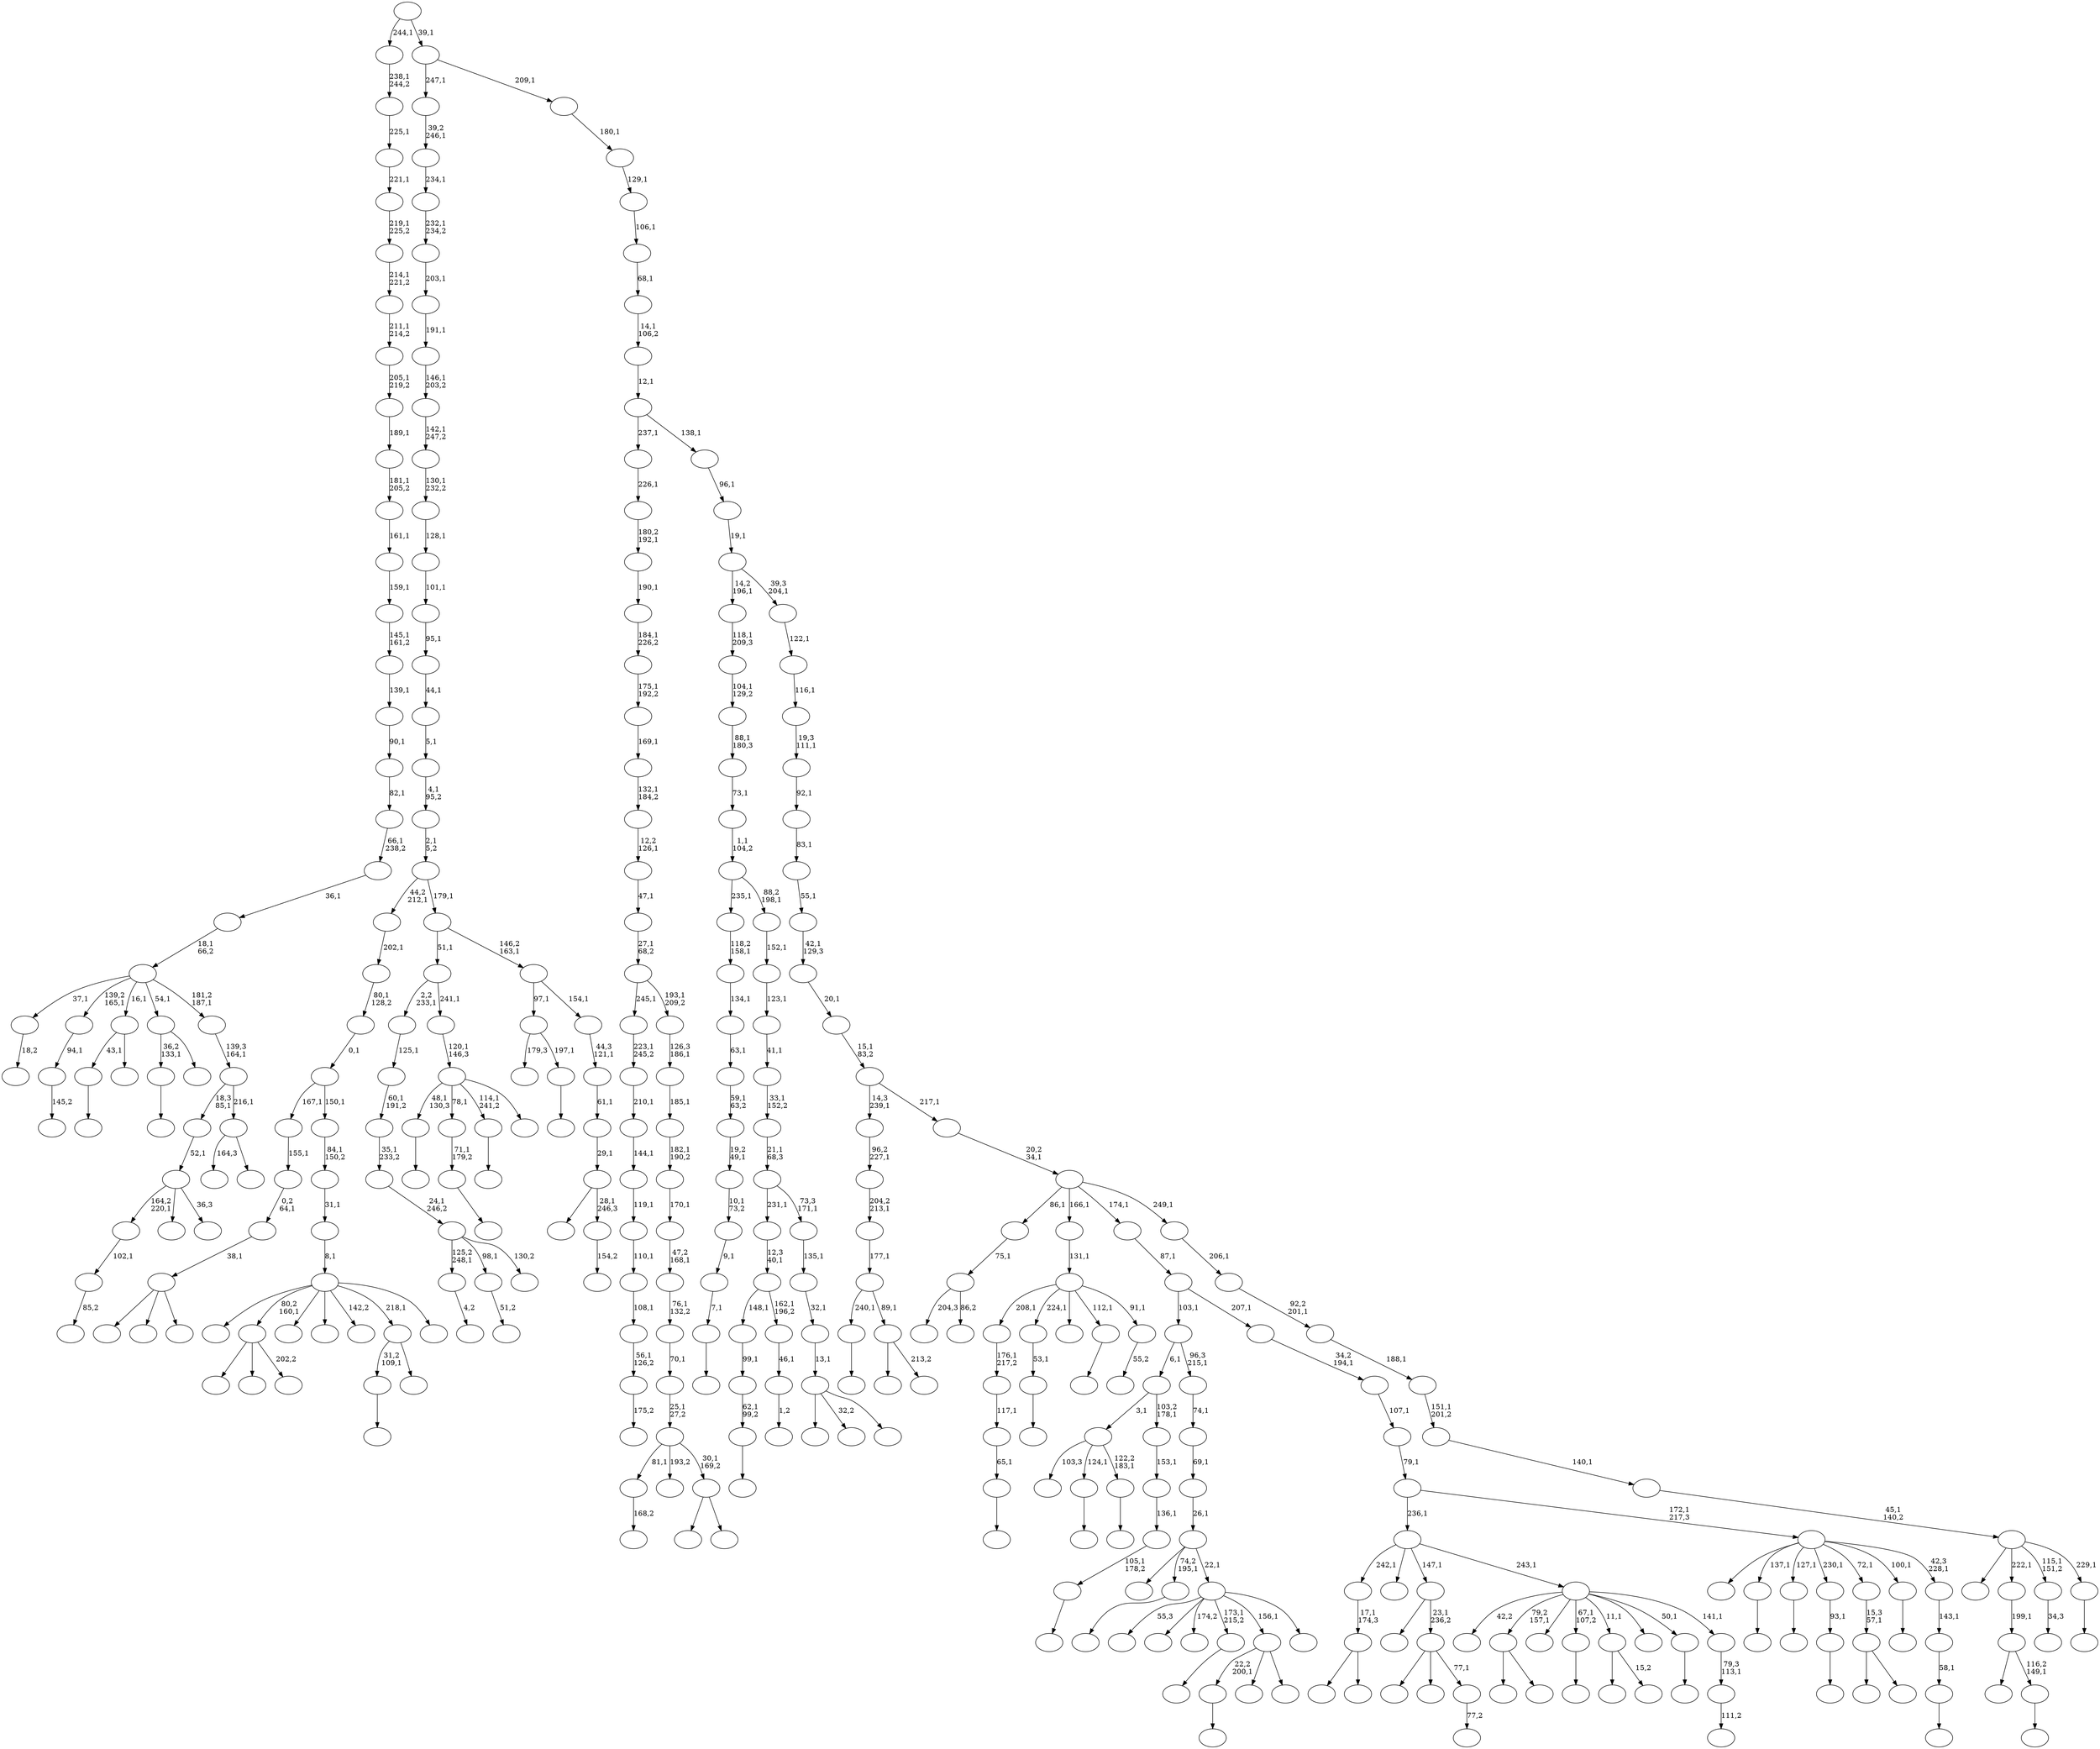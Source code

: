 digraph T {
	350 [label=""]
	349 [label=""]
	348 [label=""]
	347 [label=""]
	346 [label=""]
	345 [label=""]
	344 [label=""]
	343 [label=""]
	342 [label=""]
	341 [label=""]
	340 [label=""]
	339 [label=""]
	338 [label=""]
	337 [label=""]
	336 [label=""]
	335 [label=""]
	334 [label=""]
	333 [label=""]
	332 [label=""]
	331 [label=""]
	330 [label=""]
	329 [label=""]
	328 [label=""]
	327 [label=""]
	326 [label=""]
	325 [label=""]
	324 [label=""]
	323 [label=""]
	322 [label=""]
	321 [label=""]
	320 [label=""]
	319 [label=""]
	318 [label=""]
	317 [label=""]
	316 [label=""]
	315 [label=""]
	314 [label=""]
	313 [label=""]
	312 [label=""]
	311 [label=""]
	310 [label=""]
	309 [label=""]
	308 [label=""]
	307 [label=""]
	306 [label=""]
	305 [label=""]
	304 [label=""]
	303 [label=""]
	302 [label=""]
	301 [label=""]
	300 [label=""]
	299 [label=""]
	298 [label=""]
	297 [label=""]
	296 [label=""]
	295 [label=""]
	294 [label=""]
	293 [label=""]
	292 [label=""]
	291 [label=""]
	290 [label=""]
	289 [label=""]
	288 [label=""]
	287 [label=""]
	286 [label=""]
	285 [label=""]
	284 [label=""]
	283 [label=""]
	282 [label=""]
	281 [label=""]
	280 [label=""]
	279 [label=""]
	278 [label=""]
	277 [label=""]
	276 [label=""]
	275 [label=""]
	274 [label=""]
	273 [label=""]
	272 [label=""]
	271 [label=""]
	270 [label=""]
	269 [label=""]
	268 [label=""]
	267 [label=""]
	266 [label=""]
	265 [label=""]
	264 [label=""]
	263 [label=""]
	262 [label=""]
	261 [label=""]
	260 [label=""]
	259 [label=""]
	258 [label=""]
	257 [label=""]
	256 [label=""]
	255 [label=""]
	254 [label=""]
	253 [label=""]
	252 [label=""]
	251 [label=""]
	250 [label=""]
	249 [label=""]
	248 [label=""]
	247 [label=""]
	246 [label=""]
	245 [label=""]
	244 [label=""]
	243 [label=""]
	242 [label=""]
	241 [label=""]
	240 [label=""]
	239 [label=""]
	238 [label=""]
	237 [label=""]
	236 [label=""]
	235 [label=""]
	234 [label=""]
	233 [label=""]
	232 [label=""]
	231 [label=""]
	230 [label=""]
	229 [label=""]
	228 [label=""]
	227 [label=""]
	226 [label=""]
	225 [label=""]
	224 [label=""]
	223 [label=""]
	222 [label=""]
	221 [label=""]
	220 [label=""]
	219 [label=""]
	218 [label=""]
	217 [label=""]
	216 [label=""]
	215 [label=""]
	214 [label=""]
	213 [label=""]
	212 [label=""]
	211 [label=""]
	210 [label=""]
	209 [label=""]
	208 [label=""]
	207 [label=""]
	206 [label=""]
	205 [label=""]
	204 [label=""]
	203 [label=""]
	202 [label=""]
	201 [label=""]
	200 [label=""]
	199 [label=""]
	198 [label=""]
	197 [label=""]
	196 [label=""]
	195 [label=""]
	194 [label=""]
	193 [label=""]
	192 [label=""]
	191 [label=""]
	190 [label=""]
	189 [label=""]
	188 [label=""]
	187 [label=""]
	186 [label=""]
	185 [label=""]
	184 [label=""]
	183 [label=""]
	182 [label=""]
	181 [label=""]
	180 [label=""]
	179 [label=""]
	178 [label=""]
	177 [label=""]
	176 [label=""]
	175 [label=""]
	174 [label=""]
	173 [label=""]
	172 [label=""]
	171 [label=""]
	170 [label=""]
	169 [label=""]
	168 [label=""]
	167 [label=""]
	166 [label=""]
	165 [label=""]
	164 [label=""]
	163 [label=""]
	162 [label=""]
	161 [label=""]
	160 [label=""]
	159 [label=""]
	158 [label=""]
	157 [label=""]
	156 [label=""]
	155 [label=""]
	154 [label=""]
	153 [label=""]
	152 [label=""]
	151 [label=""]
	150 [label=""]
	149 [label=""]
	148 [label=""]
	147 [label=""]
	146 [label=""]
	145 [label=""]
	144 [label=""]
	143 [label=""]
	142 [label=""]
	141 [label=""]
	140 [label=""]
	139 [label=""]
	138 [label=""]
	137 [label=""]
	136 [label=""]
	135 [label=""]
	134 [label=""]
	133 [label=""]
	132 [label=""]
	131 [label=""]
	130 [label=""]
	129 [label=""]
	128 [label=""]
	127 [label=""]
	126 [label=""]
	125 [label=""]
	124 [label=""]
	123 [label=""]
	122 [label=""]
	121 [label=""]
	120 [label=""]
	119 [label=""]
	118 [label=""]
	117 [label=""]
	116 [label=""]
	115 [label=""]
	114 [label=""]
	113 [label=""]
	112 [label=""]
	111 [label=""]
	110 [label=""]
	109 [label=""]
	108 [label=""]
	107 [label=""]
	106 [label=""]
	105 [label=""]
	104 [label=""]
	103 [label=""]
	102 [label=""]
	101 [label=""]
	100 [label=""]
	99 [label=""]
	98 [label=""]
	97 [label=""]
	96 [label=""]
	95 [label=""]
	94 [label=""]
	93 [label=""]
	92 [label=""]
	91 [label=""]
	90 [label=""]
	89 [label=""]
	88 [label=""]
	87 [label=""]
	86 [label=""]
	85 [label=""]
	84 [label=""]
	83 [label=""]
	82 [label=""]
	81 [label=""]
	80 [label=""]
	79 [label=""]
	78 [label=""]
	77 [label=""]
	76 [label=""]
	75 [label=""]
	74 [label=""]
	73 [label=""]
	72 [label=""]
	71 [label=""]
	70 [label=""]
	69 [label=""]
	68 [label=""]
	67 [label=""]
	66 [label=""]
	65 [label=""]
	64 [label=""]
	63 [label=""]
	62 [label=""]
	61 [label=""]
	60 [label=""]
	59 [label=""]
	58 [label=""]
	57 [label=""]
	56 [label=""]
	55 [label=""]
	54 [label=""]
	53 [label=""]
	52 [label=""]
	51 [label=""]
	50 [label=""]
	49 [label=""]
	48 [label=""]
	47 [label=""]
	46 [label=""]
	45 [label=""]
	44 [label=""]
	43 [label=""]
	42 [label=""]
	41 [label=""]
	40 [label=""]
	39 [label=""]
	38 [label=""]
	37 [label=""]
	36 [label=""]
	35 [label=""]
	34 [label=""]
	33 [label=""]
	32 [label=""]
	31 [label=""]
	30 [label=""]
	29 [label=""]
	28 [label=""]
	27 [label=""]
	26 [label=""]
	25 [label=""]
	24 [label=""]
	23 [label=""]
	22 [label=""]
	21 [label=""]
	20 [label=""]
	19 [label=""]
	18 [label=""]
	17 [label=""]
	16 [label=""]
	15 [label=""]
	14 [label=""]
	13 [label=""]
	12 [label=""]
	11 [label=""]
	10 [label=""]
	9 [label=""]
	8 [label=""]
	7 [label=""]
	6 [label=""]
	5 [label=""]
	4 [label=""]
	3 [label=""]
	2 [label=""]
	1 [label=""]
	0 [label=""]
	347 -> 348 [label="85,2"]
	346 -> 347 [label="102,1"]
	342 -> 343 [label=""]
	333 -> 334 [label=""]
	331 -> 332 [label="18,2"]
	329 -> 330 [label=""]
	328 -> 344 [label="103,3"]
	328 -> 333 [label="124,1"]
	328 -> 329 [label="122,2\n183,1"]
	326 -> 327 [label=""]
	321 -> 322 [label="4,2"]
	318 -> 319 [label=""]
	317 -> 318 [label="7,1"]
	316 -> 317 [label="9,1"]
	315 -> 316 [label="10,1\n73,2"]
	314 -> 315 [label="19,2\n49,1"]
	313 -> 314 [label="59,1\n63,2"]
	312 -> 313 [label="63,1"]
	311 -> 312 [label="134,1"]
	310 -> 311 [label="118,2\n158,1"]
	308 -> 309 [label="168,2"]
	303 -> 338 [label=""]
	303 -> 304 [label=""]
	302 -> 303 [label="17,1\n174,3"]
	299 -> 300 [label=""]
	296 -> 297 [label="51,2"]
	294 -> 295 [label=""]
	293 -> 340 [label=""]
	293 -> 294 [label="116,2\n149,1"]
	292 -> 293 [label="199,1"]
	289 -> 325 [label=""]
	289 -> 290 [label=""]
	286 -> 287 [label=""]
	283 -> 284 [label=""]
	280 -> 281 [label=""]
	279 -> 280 [label="65,1"]
	278 -> 279 [label="117,1"]
	277 -> 278 [label="176,1\n217,2"]
	275 -> 276 [label=""]
	272 -> 273 [label=""]
	268 -> 269 [label=""]
	267 -> 268 [label="62,1\n99,2"]
	266 -> 267 [label="99,1"]
	264 -> 265 [label=""]
	263 -> 264 [label="53,1"]
	261 -> 298 [label=""]
	261 -> 291 [label=""]
	261 -> 262 [label="202,2"]
	259 -> 336 [label=""]
	259 -> 260 [label="15,2"]
	257 -> 258 [label=""]
	256 -> 337 [label="179,3"]
	256 -> 257 [label="197,1"]
	253 -> 254 [label="175,2"]
	252 -> 253 [label="56,1\n126,2"]
	251 -> 252 [label="108,1"]
	250 -> 251 [label="110,1"]
	249 -> 250 [label="119,1"]
	248 -> 249 [label="144,1"]
	247 -> 248 [label="210,1"]
	246 -> 247 [label="223,1\n245,2"]
	244 -> 245 [label=""]
	242 -> 243 [label=""]
	241 -> 242 [label="71,1\n179,2"]
	238 -> 239 [label="145,2"]
	237 -> 238 [label="94,1"]
	235 -> 341 [label=""]
	235 -> 271 [label=""]
	235 -> 236 [label=""]
	234 -> 235 [label="38,1"]
	233 -> 234 [label="0,2\n64,1"]
	232 -> 233 [label="155,1"]
	230 -> 346 [label="164,2\n220,1"]
	230 -> 320 [label=""]
	230 -> 231 [label="36,3"]
	229 -> 230 [label="52,1"]
	225 -> 321 [label="125,2\n248,1"]
	225 -> 296 [label="98,1"]
	225 -> 226 [label="130,2"]
	224 -> 225 [label="24,1\n246,2"]
	223 -> 224 [label="35,1\n233,2"]
	222 -> 223 [label="60,1\n191,2"]
	221 -> 222 [label="125,1"]
	218 -> 219 [label=""]
	217 -> 218 [label="105,1\n178,2"]
	216 -> 217 [label="136,1"]
	215 -> 216 [label="153,1"]
	214 -> 328 [label="3,1"]
	214 -> 215 [label="103,2\n178,1"]
	212 -> 213 [label="1,2"]
	211 -> 212 [label="46,1"]
	210 -> 266 [label="148,1"]
	210 -> 211 [label="162,1\n196,2"]
	209 -> 210 [label="12,3\n40,1"]
	206 -> 207 [label="34,3"]
	202 -> 203 [label=""]
	199 -> 200 [label=""]
	197 -> 198 [label=""]
	195 -> 274 [label=""]
	195 -> 196 [label=""]
	194 -> 308 [label="81,1"]
	194 -> 306 [label="193,2"]
	194 -> 195 [label="30,1\n169,2"]
	193 -> 194 [label="25,1\n27,2"]
	192 -> 193 [label="70,1"]
	191 -> 192 [label="76,1\n132,2"]
	190 -> 191 [label="47,2\n168,1"]
	189 -> 190 [label="170,1"]
	188 -> 189 [label="182,1\n190,2"]
	187 -> 188 [label="185,1"]
	186 -> 187 [label="126,3\n186,1"]
	185 -> 246 [label="245,1"]
	185 -> 186 [label="193,1\n209,2"]
	184 -> 185 [label="27,1\n68,2"]
	183 -> 184 [label="47,1"]
	182 -> 183 [label="12,2\n126,1"]
	181 -> 182 [label="132,1\n184,2"]
	180 -> 181 [label="169,1"]
	179 -> 180 [label="175,1\n192,2"]
	178 -> 179 [label="184,1\n226,2"]
	177 -> 178 [label="190,1"]
	176 -> 177 [label="180,2\n192,1"]
	175 -> 176 [label="226,1"]
	172 -> 173 [label=""]
	170 -> 171 [label=""]
	168 -> 286 [label="43,1"]
	168 -> 169 [label=""]
	166 -> 244 [label="48,1\n130,3"]
	166 -> 241 [label="78,1"]
	166 -> 199 [label="114,1\n241,2"]
	166 -> 167 [label=""]
	165 -> 166 [label="120,1\n146,3"]
	164 -> 221 [label="2,2\n233,1"]
	164 -> 165 [label="241,1"]
	162 -> 163 [label=""]
	161 -> 162 [label="93,1"]
	157 -> 174 [label="204,3"]
	157 -> 158 [label="86,2"]
	156 -> 157 [label="75,1"]
	154 -> 283 [label="31,2\n109,1"]
	154 -> 155 [label=""]
	152 -> 305 [label=""]
	152 -> 153 [label="213,2"]
	151 -> 170 [label="240,1"]
	151 -> 152 [label="89,1"]
	150 -> 151 [label="177,1"]
	149 -> 150 [label="204,2\n213,1"]
	148 -> 149 [label="96,2\n227,1"]
	146 -> 324 [label=""]
	146 -> 261 [label="80,2\n160,1"]
	146 -> 228 [label=""]
	146 -> 220 [label=""]
	146 -> 160 [label="142,2"]
	146 -> 154 [label="218,1"]
	146 -> 147 [label=""]
	145 -> 146 [label="8,1"]
	144 -> 145 [label="31,1"]
	143 -> 144 [label="84,1\n150,2"]
	142 -> 232 [label="167,1"]
	142 -> 143 [label="150,1"]
	141 -> 142 [label="0,1"]
	140 -> 141 [label="80,1\n128,2"]
	139 -> 140 [label="202,1"]
	137 -> 138 [label="77,2"]
	136 -> 345 [label=""]
	136 -> 205 [label=""]
	136 -> 137 [label="77,1"]
	135 -> 159 [label=""]
	135 -> 136 [label="23,1\n236,2"]
	133 -> 342 [label="22,2\n200,1"]
	133 -> 208 [label=""]
	133 -> 134 [label=""]
	131 -> 132 [label="55,2"]
	130 -> 277 [label="208,1"]
	130 -> 263 [label="224,1"]
	130 -> 227 [label=""]
	130 -> 202 [label="112,1"]
	130 -> 131 [label="91,1"]
	129 -> 130 [label="131,1"]
	127 -> 350 [label="55,3"]
	127 -> 335 [label=""]
	127 -> 323 [label="174,2"]
	127 -> 172 [label="173,1\n215,2"]
	127 -> 133 [label="156,1"]
	127 -> 128 [label=""]
	126 -> 255 [label=""]
	126 -> 197 [label="74,2\n195,1"]
	126 -> 127 [label="22,1"]
	125 -> 126 [label="26,1"]
	124 -> 125 [label="69,1"]
	123 -> 124 [label="74,1"]
	122 -> 214 [label="6,1"]
	122 -> 123 [label="96,3\n215,1"]
	120 -> 121 [label=""]
	118 -> 119 [label="111,2"]
	117 -> 118 [label="79,3\n113,1"]
	116 -> 339 [label="42,2"]
	116 -> 289 [label="79,2\n157,1"]
	116 -> 285 [label=""]
	116 -> 275 [label="67,1\n107,2"]
	116 -> 259 [label="11,1"]
	116 -> 201 [label=""]
	116 -> 120 [label="50,1"]
	116 -> 117 [label="141,1"]
	115 -> 302 [label="242,1"]
	115 -> 270 [label=""]
	115 -> 135 [label="147,1"]
	115 -> 116 [label="243,1"]
	113 -> 204 [label=""]
	113 -> 114 [label=""]
	112 -> 113 [label="15,3\n57,1"]
	110 -> 326 [label="36,2\n133,1"]
	110 -> 111 [label=""]
	108 -> 109 [label=""]
	106 -> 107 [label=""]
	105 -> 106 [label="58,1"]
	104 -> 105 [label="143,1"]
	103 -> 301 [label=""]
	103 -> 299 [label="137,1"]
	103 -> 272 [label="127,1"]
	103 -> 161 [label="230,1"]
	103 -> 112 [label="72,1"]
	103 -> 108 [label="100,1"]
	103 -> 104 [label="42,3\n228,1"]
	102 -> 115 [label="236,1"]
	102 -> 103 [label="172,1\n217,3"]
	101 -> 102 [label="79,1"]
	100 -> 101 [label="107,1"]
	99 -> 100 [label="34,2\n194,1"]
	98 -> 122 [label="103,1"]
	98 -> 99 [label="207,1"]
	97 -> 98 [label="87,1"]
	95 -> 307 [label=""]
	95 -> 282 [label="32,2"]
	95 -> 96 [label=""]
	94 -> 95 [label="13,1"]
	93 -> 94 [label="32,1"]
	92 -> 93 [label="135,1"]
	91 -> 209 [label="231,1"]
	91 -> 92 [label="73,3\n171,1"]
	90 -> 91 [label="21,1\n68,3"]
	89 -> 90 [label="33,1\n152,2"]
	88 -> 89 [label="41,1"]
	87 -> 88 [label="123,1"]
	86 -> 87 [label="152,1"]
	85 -> 310 [label="235,1"]
	85 -> 86 [label="88,2\n198,1"]
	84 -> 85 [label="1,1\n104,2"]
	83 -> 84 [label="73,1"]
	82 -> 83 [label="88,1\n180,3"]
	81 -> 82 [label="104,1\n129,2"]
	80 -> 81 [label="118,1\n209,3"]
	78 -> 240 [label="164,3"]
	78 -> 79 [label=""]
	77 -> 229 [label="18,3\n85,1"]
	77 -> 78 [label="216,1"]
	76 -> 77 [label="139,3\n164,1"]
	75 -> 331 [label="37,1"]
	75 -> 237 [label="139,2\n165,1"]
	75 -> 168 [label="16,1"]
	75 -> 110 [label="54,1"]
	75 -> 76 [label="181,2\n187,1"]
	74 -> 75 [label="18,1\n66,2"]
	73 -> 74 [label="36,1"]
	72 -> 73 [label="66,1\n238,2"]
	71 -> 72 [label="82,1"]
	70 -> 71 [label="90,1"]
	69 -> 70 [label="139,1"]
	68 -> 69 [label="145,1\n161,2"]
	67 -> 68 [label="159,1"]
	66 -> 67 [label="161,1"]
	65 -> 66 [label="181,1\n205,2"]
	64 -> 65 [label="189,1"]
	63 -> 64 [label="205,1\n219,2"]
	62 -> 63 [label="211,1\n214,2"]
	61 -> 62 [label="214,1\n221,2"]
	60 -> 61 [label="219,1\n225,2"]
	59 -> 60 [label="221,1"]
	58 -> 59 [label="225,1"]
	57 -> 58 [label="238,1\n244,2"]
	55 -> 56 [label="154,2"]
	54 -> 288 [label=""]
	54 -> 55 [label="28,1\n246,3"]
	53 -> 54 [label="29,1"]
	52 -> 53 [label="61,1"]
	51 -> 52 [label="44,3\n121,1"]
	50 -> 256 [label="97,1"]
	50 -> 51 [label="154,1"]
	49 -> 164 [label="51,1"]
	49 -> 50 [label="146,2\n163,1"]
	48 -> 139 [label="44,2\n212,1"]
	48 -> 49 [label="179,1"]
	47 -> 48 [label="2,1\n5,2"]
	46 -> 47 [label="4,1\n95,2"]
	45 -> 46 [label="5,1"]
	44 -> 45 [label="44,1"]
	43 -> 44 [label="95,1"]
	42 -> 43 [label="101,1"]
	41 -> 42 [label="128,1"]
	40 -> 41 [label="130,1\n232,2"]
	39 -> 40 [label="142,1\n247,2"]
	38 -> 39 [label="146,1\n203,2"]
	37 -> 38 [label="191,1"]
	36 -> 37 [label="203,1"]
	35 -> 36 [label="232,1\n234,2"]
	34 -> 35 [label="234,1"]
	33 -> 34 [label="39,2\n246,1"]
	31 -> 32 [label=""]
	30 -> 349 [label=""]
	30 -> 292 [label="222,1"]
	30 -> 206 [label="115,1\n151,2"]
	30 -> 31 [label="229,1"]
	29 -> 30 [label="45,1\n140,2"]
	28 -> 29 [label="140,1"]
	27 -> 28 [label="151,1\n201,2"]
	26 -> 27 [label="188,1"]
	25 -> 26 [label="92,2\n201,1"]
	24 -> 25 [label="206,1"]
	23 -> 156 [label="86,1"]
	23 -> 129 [label="166,1"]
	23 -> 97 [label="174,1"]
	23 -> 24 [label="249,1"]
	22 -> 23 [label="20,2\n34,1"]
	21 -> 148 [label="14,3\n239,1"]
	21 -> 22 [label="217,1"]
	20 -> 21 [label="15,1\n83,2"]
	19 -> 20 [label="20,1"]
	18 -> 19 [label="42,1\n129,3"]
	17 -> 18 [label="55,1"]
	16 -> 17 [label="83,1"]
	15 -> 16 [label="92,1"]
	14 -> 15 [label="19,3\n111,1"]
	13 -> 14 [label="116,1"]
	12 -> 13 [label="122,1"]
	11 -> 80 [label="14,2\n196,1"]
	11 -> 12 [label="39,3\n204,1"]
	10 -> 11 [label="19,1"]
	9 -> 10 [label="96,1"]
	8 -> 175 [label="237,1"]
	8 -> 9 [label="138,1"]
	7 -> 8 [label="12,1"]
	6 -> 7 [label="14,1\n106,2"]
	5 -> 6 [label="68,1"]
	4 -> 5 [label="106,1"]
	3 -> 4 [label="129,1"]
	2 -> 3 [label="180,1"]
	1 -> 33 [label="247,1"]
	1 -> 2 [label="209,1"]
	0 -> 57 [label="244,1"]
	0 -> 1 [label="39,1"]
}
